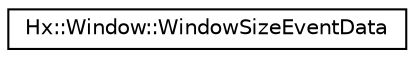 digraph "Graphical Class Hierarchy"
{
  edge [fontname="Helvetica",fontsize="10",labelfontname="Helvetica",labelfontsize="10"];
  node [fontname="Helvetica",fontsize="10",shape=record];
  rankdir="LR";
  Node1 [label="Hx::Window::WindowSizeEventData",height=0.2,width=0.4,color="black", fillcolor="white", style="filled",URL="$structHx_1_1Window_1_1WindowSizeEventData.html"];
}
